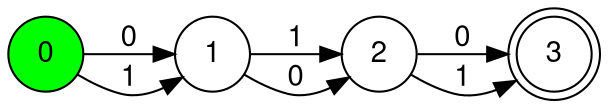 digraph finite_state_machine {
    fontname="Helvetica,Arial,sans-serif"
    node [fontname="Helvetica,Arial,sans-serif"]
    edge [fontname="Helvetica,Arial,sans-serif"]
    rankdir=LR;
    node [shape=circle style=filled fillcolor=green] 0;
    node [shape=doublecircle fillcolor=white] 3;
    node [shape=circle fillcolor=white];
    0 -> 1 [label = "0"];
    1 -> 2 [label = "1"];
    2 -> 3 [label = "0"];
    0 -> 1 [label = "1"];
    1 -> 2 [label = "0"];
    2 -> 3 [label = "1"];
}